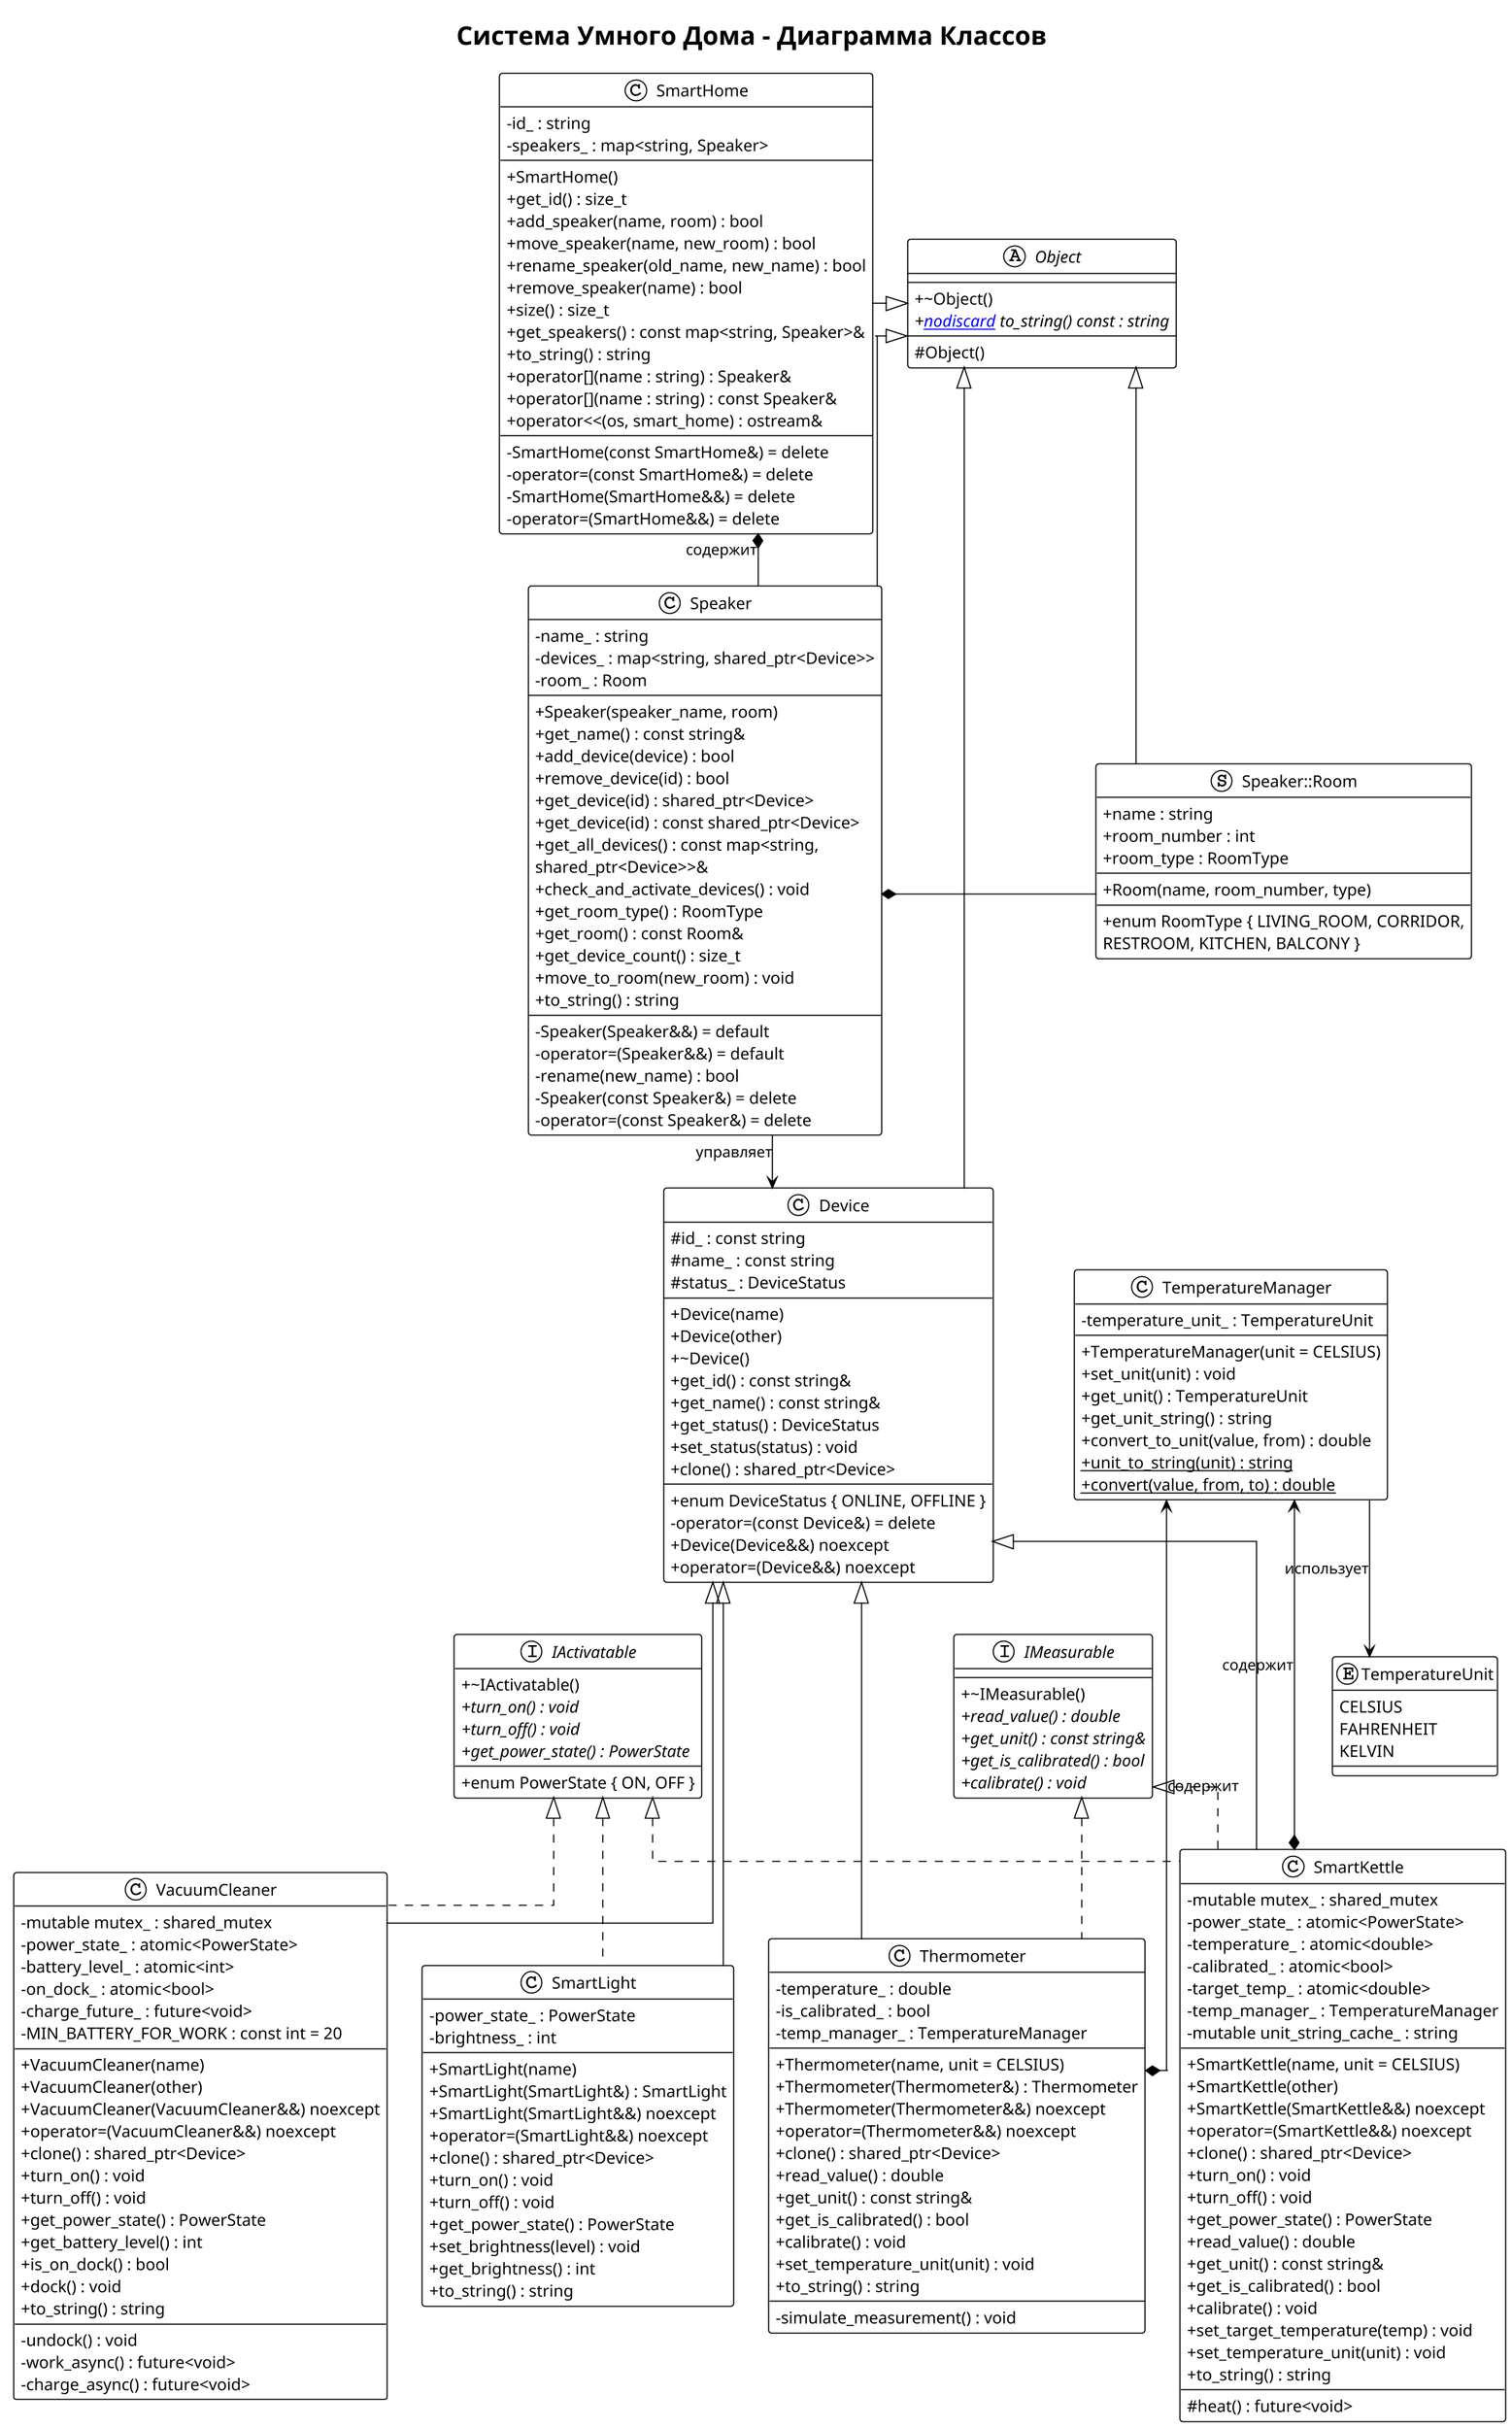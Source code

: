 @startuml SmartHouse_ClassDiagram

!theme plain
skinparam classAttributeIconSize 0
skinparam classFontSize 14
skinparam packageFontSize 12
skinparam dpi 150
skinparam linetype ortho
skinparam nodesep 30
skinparam ranksep 45
skinparam minClassWidth 140
skinparam maxClassWidth 350
skinparam wrapWidth 320

title "Система Умного Дома - Диаграмма Классов"

class SmartHome {
    - id_ : string
    - speakers_ : map<string, Speaker>
    --
    + SmartHome()
    + get_id() : size_t
    + add_speaker(name, room) : bool
    + move_speaker(name, new_room) : bool
    + rename_speaker(old_name, new_name) : bool
    + remove_speaker(name) : bool
    + size() : size_t
    + get_speakers() : const map<string, Speaker>&
    + to_string() : string
    + operator[](name : string) : Speaker&
    + operator[](name : string) : const Speaker&
    + operator<<(os, smart_home) : ostream&
    --
    - SmartHome(const SmartHome&) = delete
    - operator=(const SmartHome&) = delete
    - SmartHome(SmartHome&&) = delete
    - operator=(SmartHome&&) = delete
}

class Speaker {
    - name_ : string
    - devices_ : map<string, shared_ptr<Device>>
    - room_ : Room
    --
    + Speaker(speaker_name, room)
    + get_name() : const string&
    + add_device(device) : bool
    + remove_device(id) : bool
    + get_device(id) : shared_ptr<Device>
    + get_device(id) : const shared_ptr<Device>
    + get_all_devices() : const map<string, shared_ptr<Device>>&
    + check_and_activate_devices() : void
    + get_room_type() : RoomType
    + get_room() : const Room&
    + get_device_count() : size_t
    + move_to_room(new_room) : void
    + to_string() : string
    --
    - Speaker(Speaker&&) = default
    - operator=(Speaker&&) = default
    - rename(new_name) : bool
    - Speaker(const Speaker&) = delete
    - operator=(const Speaker&) = delete
}

struct "Speaker::Room" as Room {
    + name : string
    + room_number : int
    + room_type : RoomType
    --
    + Room(name, room_number, type)
    --
    + enum RoomType { LIVING_ROOM, CORRIDOR, RESTROOM, KITCHEN, BALCONY }
}

class Device {
    # id_ : const string
    # name_ : const string
    # status_ : DeviceStatus
    --
    + Device(name)
    + Device(other)
    + ~Device()
    + get_id() : const string&
    + get_name() : const string&
    + get_status() : DeviceStatus
    + set_status(status) : void
    + clone() : shared_ptr<Device>
    --
    + enum DeviceStatus { ONLINE, OFFLINE }
    - operator=(const Device&) = delete
    + Device(Device&&) noexcept
    + operator=(Device&&) noexcept
}

abstract class Object {
    --
    + ~Object()
    + {abstract} [[nodiscard]] to_string() const : string
    --
    # Object()
}

enum TemperatureUnit {
    CELSIUS
    FAHRENHEIT
    KELVIN
}

class TemperatureManager {
    - temperature_unit_ : TemperatureUnit
    --
    + TemperatureManager(unit = CELSIUS)
    + set_unit(unit) : void
    + get_unit() : TemperatureUnit
    + get_unit_string() : string
    + convert_to_unit(value, from) : double
    + {static} unit_to_string(unit) : string
    + {static} convert(value, from, to) : double
}

interface IActivatable {
    + ~IActivatable()
    + {abstract} turn_on() : void
    + {abstract} turn_off() : void
    + {abstract} get_power_state() : PowerState
    --
    + enum PowerState { ON, OFF }
}

interface IMeasurable {
    + ~IMeasurable()
    + {abstract} read_value() : double
    + {abstract} get_unit() : const string&
    + {abstract} get_is_calibrated() : bool
    + {abstract} calibrate() : void
}

class VacuumCleaner {
    - mutable mutex_ : shared_mutex
    - power_state_ : atomic<PowerState>
    - battery_level_ : atomic<int>
    - on_dock_ : atomic<bool>
    - charge_future_ : future<void>
    - MIN_BATTERY_FOR_WORK : const int = 20
    --
    + VacuumCleaner(name)
    + VacuumCleaner(other)
    + VacuumCleaner(VacuumCleaner&&) noexcept
    + operator=(VacuumCleaner&&) noexcept
    + clone() : shared_ptr<Device>
    + turn_on() : void
    + turn_off() : void
    + get_power_state() : PowerState
    + get_battery_level() : int
    + is_on_dock() : bool
    + dock() : void
    + to_string() : string
    --
    - undock() : void
    - work_async() : future<void>
    - charge_async() : future<void>
}

class SmartLight {
    - power_state_ : PowerState
    - brightness_ : int
    --
    + SmartLight(name)
    + SmartLight(SmartLight&) : SmartLight
    + SmartLight(SmartLight&&) noexcept
    + operator=(SmartLight&&) noexcept
    + clone() : shared_ptr<Device>
    + turn_on() : void
    + turn_off() : void
    + get_power_state() : PowerState
    + set_brightness(level) : void
    + get_brightness() : int
    + to_string() : string
}

class Thermometer {
    - temperature_ : double
    - is_calibrated_ : bool
    - temp_manager_ : TemperatureManager
    --
    + Thermometer(name, unit = CELSIUS)
    + Thermometer(Thermometer&) : Thermometer
    + Thermometer(Thermometer&&) noexcept
    + operator=(Thermometer&&) noexcept
    + clone() : shared_ptr<Device>
    + read_value() : double
    + get_unit() : const string&
    + get_is_calibrated() : bool
    + calibrate() : void
    + set_temperature_unit(unit) : void
    + to_string() : string
    --
    - simulate_measurement() : void
}

class SmartKettle {
    - mutable mutex_ : shared_mutex
    - power_state_ : atomic<PowerState>
    - temperature_ : atomic<double>
    - calibrated_ : atomic<bool>
    - target_temp_ : atomic<double>
    - temp_manager_ : TemperatureManager
    - mutable unit_string_cache_ : string
    --
    + SmartKettle(name, unit = CELSIUS)
    + SmartKettle(other)
    + SmartKettle(SmartKettle&&) noexcept
    + operator=(SmartKettle&&) noexcept
    + clone() : shared_ptr<Device>
    + turn_on() : void
    + turn_off() : void
    + get_power_state() : PowerState
    + read_value() : double
    + get_unit() : const string&
    + get_is_calibrated() : bool
    + calibrate() : void
    + set_target_temperature(temp) : void
    + set_temperature_unit(unit) : void
    + to_string() : string
    --
    # heat() : future<void>
}

' Оптимизированное размещение для заполнения A4
SmartHome -[hidden]right- Object
Object -[hidden]right- TemperatureManager
SmartHome -[hidden]down-> Speaker
Speaker -[hidden]right- Room
Object -[hidden]down-> Device
Device -[hidden]right- TemperatureManager
TemperatureManager -[hidden]down- TemperatureUnit
Device -[hidden]down-> IActivatable
IActivatable -[hidden]right- IMeasurable
VacuumCleaner -[hidden]right- SmartLight
Thermometer -[hidden]right- SmartKettle
IActivatable -[hidden]down-> VacuumCleaner
IMeasurable -[hidden]down-> Thermometer

' Композиция
SmartHome *-- Speaker : "содержит"
Speaker *-- Room

' Управление устройствами
Speaker --> Device : "управляет"

' Наследование
Object <|-- Device
Object <|-- SmartHome
Object <|-- Speaker
Object <|-- Room
Device <|-- VacuumCleaner
Device <|-- SmartLight
Device <|-- Thermometer
Device <|-- SmartKettle

' Реализация интерфейсов
IActivatable <|.. VacuumCleaner
IActivatable <|.. SmartLight
IMeasurable <|.. Thermometer
IActivatable <|.. SmartKettle
IMeasurable <|.. SmartKettle

' Композиция с TemperatureManager
TemperatureManager <--* Thermometer : "содержит"
TemperatureManager <--* SmartKettle : "содержит"

' Использование enum TemperatureUnit
TemperatureManager --> TemperatureUnit : "использует"

@enduml 